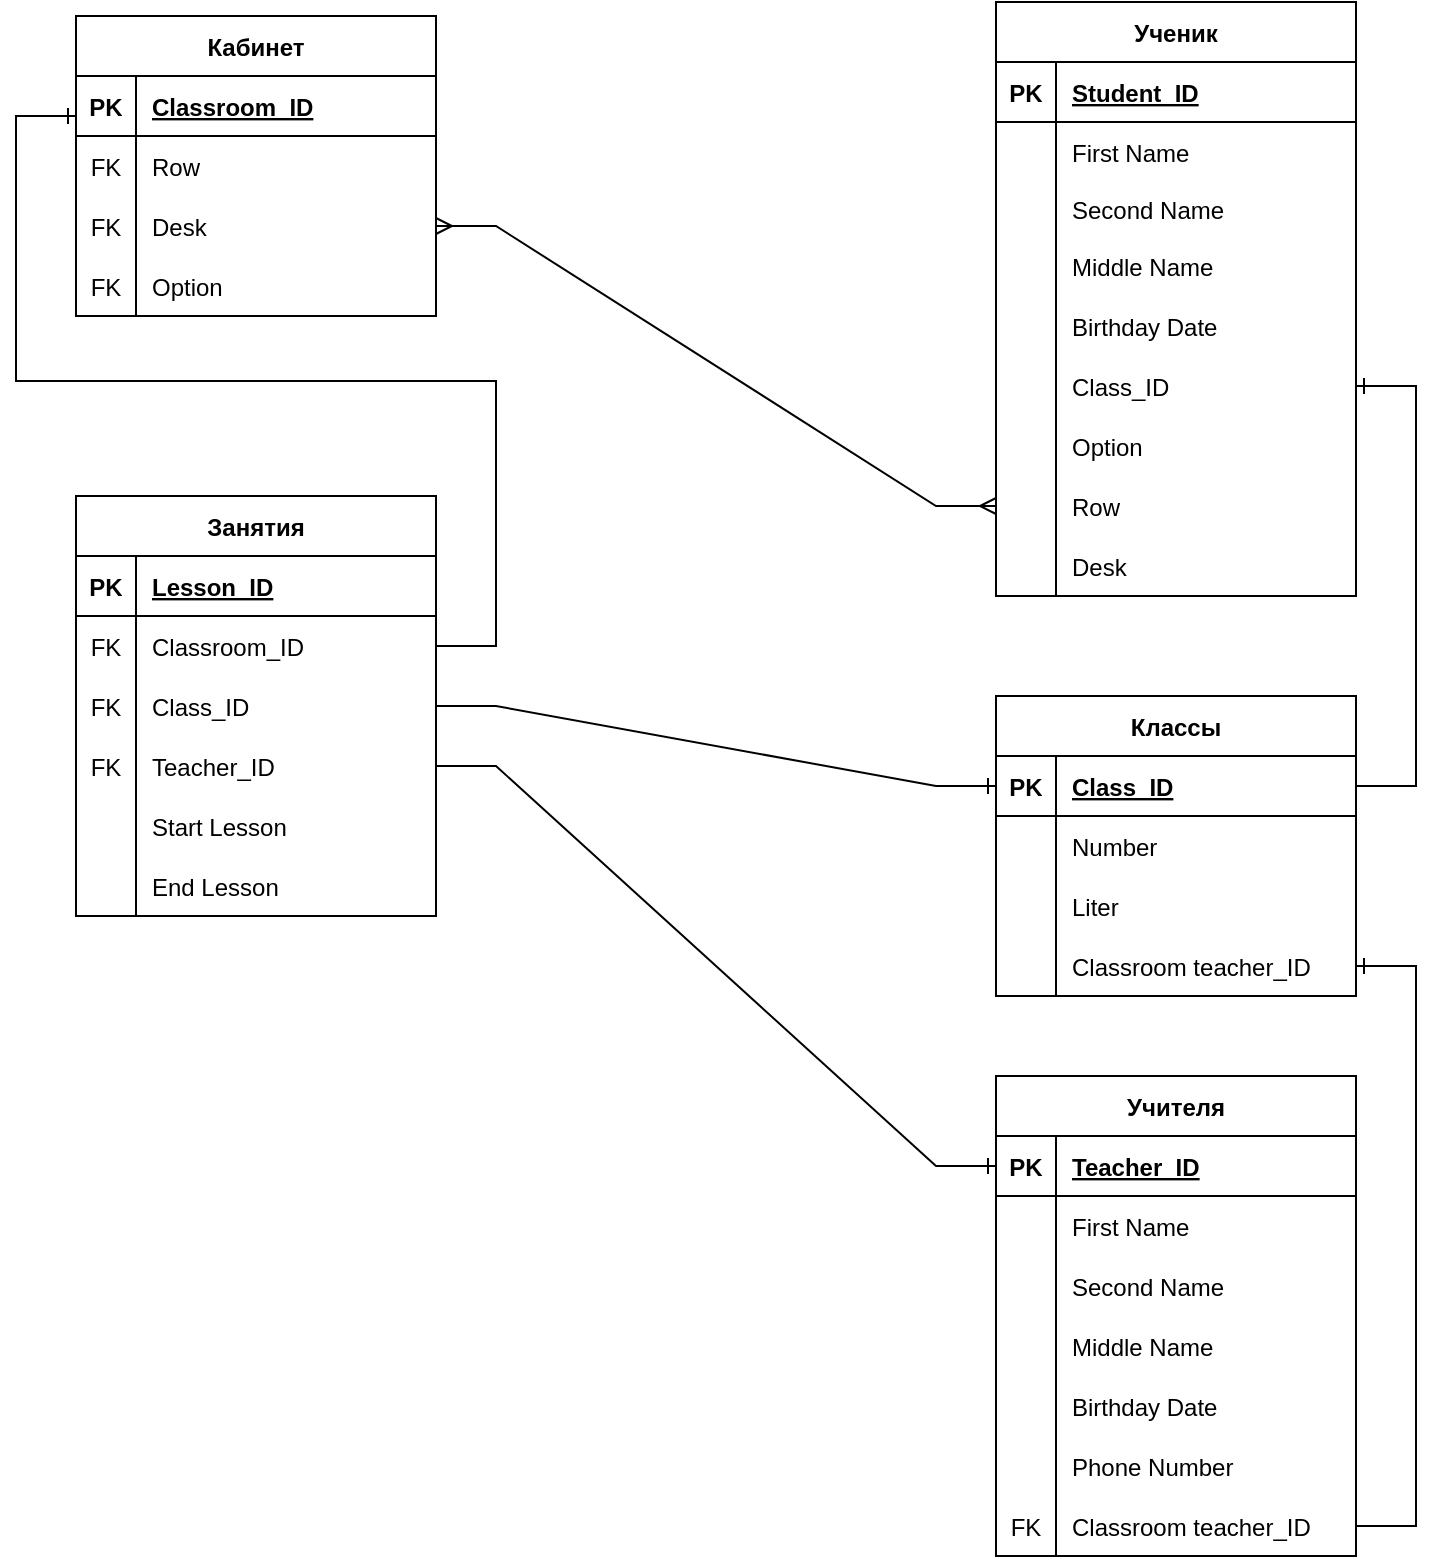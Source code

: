 <mxfile version="20.7.4"><diagram id="KnCdh6KjVCIDn7Ew96Z5" name="Страница 1"><mxGraphModel dx="1306" dy="867" grid="1" gridSize="10" guides="1" tooltips="1" connect="1" arrows="1" fold="1" page="1" pageScale="1" pageWidth="827" pageHeight="1169" math="0" shadow="0"><root><mxCell id="0"/><mxCell id="1" parent="0"/><mxCell id="yVFwMmdH32vLhvixrjIt-1" value="Кабинет" style="shape=table;startSize=30;container=1;collapsible=1;childLayout=tableLayout;fixedRows=1;rowLines=0;fontStyle=1;align=center;resizeLast=1;" vertex="1" parent="1"><mxGeometry x="50" y="40" width="180" height="150" as="geometry"/></mxCell><mxCell id="yVFwMmdH32vLhvixrjIt-2" value="" style="shape=tableRow;horizontal=0;startSize=0;swimlaneHead=0;swimlaneBody=0;fillColor=none;collapsible=0;dropTarget=0;points=[[0,0.5],[1,0.5]];portConstraint=eastwest;top=0;left=0;right=0;bottom=1;" vertex="1" parent="yVFwMmdH32vLhvixrjIt-1"><mxGeometry y="30" width="180" height="30" as="geometry"/></mxCell><mxCell id="yVFwMmdH32vLhvixrjIt-3" value="PK" style="shape=partialRectangle;connectable=0;fillColor=none;top=0;left=0;bottom=0;right=0;fontStyle=1;overflow=hidden;" vertex="1" parent="yVFwMmdH32vLhvixrjIt-2"><mxGeometry width="30" height="30" as="geometry"><mxRectangle width="30" height="30" as="alternateBounds"/></mxGeometry></mxCell><mxCell id="yVFwMmdH32vLhvixrjIt-4" value="Classroom_ID" style="shape=partialRectangle;connectable=0;fillColor=none;top=0;left=0;bottom=0;right=0;align=left;spacingLeft=6;fontStyle=5;overflow=hidden;" vertex="1" parent="yVFwMmdH32vLhvixrjIt-2"><mxGeometry x="30" width="150" height="30" as="geometry"><mxRectangle width="150" height="30" as="alternateBounds"/></mxGeometry></mxCell><mxCell id="yVFwMmdH32vLhvixrjIt-5" value="" style="shape=tableRow;horizontal=0;startSize=0;swimlaneHead=0;swimlaneBody=0;fillColor=none;collapsible=0;dropTarget=0;points=[[0,0.5],[1,0.5]];portConstraint=eastwest;top=0;left=0;right=0;bottom=0;" vertex="1" parent="yVFwMmdH32vLhvixrjIt-1"><mxGeometry y="60" width="180" height="30" as="geometry"/></mxCell><mxCell id="yVFwMmdH32vLhvixrjIt-6" value="FK" style="shape=partialRectangle;connectable=0;fillColor=none;top=0;left=0;bottom=0;right=0;editable=1;overflow=hidden;" vertex="1" parent="yVFwMmdH32vLhvixrjIt-5"><mxGeometry width="30" height="30" as="geometry"><mxRectangle width="30" height="30" as="alternateBounds"/></mxGeometry></mxCell><mxCell id="yVFwMmdH32vLhvixrjIt-7" value="Row" style="shape=partialRectangle;connectable=0;fillColor=none;top=0;left=0;bottom=0;right=0;align=left;spacingLeft=6;overflow=hidden;" vertex="1" parent="yVFwMmdH32vLhvixrjIt-5"><mxGeometry x="30" width="150" height="30" as="geometry"><mxRectangle width="150" height="30" as="alternateBounds"/></mxGeometry></mxCell><mxCell id="yVFwMmdH32vLhvixrjIt-8" value="" style="shape=tableRow;horizontal=0;startSize=0;swimlaneHead=0;swimlaneBody=0;fillColor=none;collapsible=0;dropTarget=0;points=[[0,0.5],[1,0.5]];portConstraint=eastwest;top=0;left=0;right=0;bottom=0;" vertex="1" parent="yVFwMmdH32vLhvixrjIt-1"><mxGeometry y="90" width="180" height="30" as="geometry"/></mxCell><mxCell id="yVFwMmdH32vLhvixrjIt-9" value="FK" style="shape=partialRectangle;connectable=0;fillColor=none;top=0;left=0;bottom=0;right=0;editable=1;overflow=hidden;" vertex="1" parent="yVFwMmdH32vLhvixrjIt-8"><mxGeometry width="30" height="30" as="geometry"><mxRectangle width="30" height="30" as="alternateBounds"/></mxGeometry></mxCell><mxCell id="yVFwMmdH32vLhvixrjIt-10" value="Desk" style="shape=partialRectangle;connectable=0;fillColor=none;top=0;left=0;bottom=0;right=0;align=left;spacingLeft=6;overflow=hidden;" vertex="1" parent="yVFwMmdH32vLhvixrjIt-8"><mxGeometry x="30" width="150" height="30" as="geometry"><mxRectangle width="150" height="30" as="alternateBounds"/></mxGeometry></mxCell><mxCell id="yVFwMmdH32vLhvixrjIt-11" value="" style="shape=tableRow;horizontal=0;startSize=0;swimlaneHead=0;swimlaneBody=0;fillColor=none;collapsible=0;dropTarget=0;points=[[0,0.5],[1,0.5]];portConstraint=eastwest;top=0;left=0;right=0;bottom=0;" vertex="1" parent="yVFwMmdH32vLhvixrjIt-1"><mxGeometry y="120" width="180" height="30" as="geometry"/></mxCell><mxCell id="yVFwMmdH32vLhvixrjIt-12" value="FK" style="shape=partialRectangle;connectable=0;fillColor=none;top=0;left=0;bottom=0;right=0;editable=1;overflow=hidden;" vertex="1" parent="yVFwMmdH32vLhvixrjIt-11"><mxGeometry width="30" height="30" as="geometry"><mxRectangle width="30" height="30" as="alternateBounds"/></mxGeometry></mxCell><mxCell id="yVFwMmdH32vLhvixrjIt-13" value="Option" style="shape=partialRectangle;connectable=0;fillColor=none;top=0;left=0;bottom=0;right=0;align=left;spacingLeft=6;overflow=hidden;" vertex="1" parent="yVFwMmdH32vLhvixrjIt-11"><mxGeometry x="30" width="150" height="30" as="geometry"><mxRectangle width="150" height="30" as="alternateBounds"/></mxGeometry></mxCell><mxCell id="yVFwMmdH32vLhvixrjIt-14" value="Ученик" style="shape=table;startSize=30;container=1;collapsible=1;childLayout=tableLayout;fixedRows=1;rowLines=0;fontStyle=1;align=center;resizeLast=1;" vertex="1" parent="1"><mxGeometry x="510" y="33" width="180" height="297" as="geometry"><mxRectangle x="630" y="40" width="80" height="30" as="alternateBounds"/></mxGeometry></mxCell><mxCell id="yVFwMmdH32vLhvixrjIt-15" value="" style="shape=tableRow;horizontal=0;startSize=0;swimlaneHead=0;swimlaneBody=0;fillColor=none;collapsible=0;dropTarget=0;points=[[0,0.5],[1,0.5]];portConstraint=eastwest;top=0;left=0;right=0;bottom=1;" vertex="1" parent="yVFwMmdH32vLhvixrjIt-14"><mxGeometry y="30" width="180" height="30" as="geometry"/></mxCell><mxCell id="yVFwMmdH32vLhvixrjIt-16" value="PK" style="shape=partialRectangle;connectable=0;fillColor=none;top=0;left=0;bottom=0;right=0;fontStyle=1;overflow=hidden;" vertex="1" parent="yVFwMmdH32vLhvixrjIt-15"><mxGeometry width="30" height="30" as="geometry"><mxRectangle width="30" height="30" as="alternateBounds"/></mxGeometry></mxCell><mxCell id="yVFwMmdH32vLhvixrjIt-17" value="Student_ID" style="shape=partialRectangle;connectable=0;fillColor=none;top=0;left=0;bottom=0;right=0;align=left;spacingLeft=6;fontStyle=5;overflow=hidden;" vertex="1" parent="yVFwMmdH32vLhvixrjIt-15"><mxGeometry x="30" width="150" height="30" as="geometry"><mxRectangle width="150" height="30" as="alternateBounds"/></mxGeometry></mxCell><mxCell id="yVFwMmdH32vLhvixrjIt-18" value="" style="shape=tableRow;horizontal=0;startSize=0;swimlaneHead=0;swimlaneBody=0;fillColor=none;collapsible=0;dropTarget=0;points=[[0,0.5],[1,0.5]];portConstraint=eastwest;top=0;left=0;right=0;bottom=0;" vertex="1" parent="yVFwMmdH32vLhvixrjIt-14"><mxGeometry y="60" width="180" height="30" as="geometry"/></mxCell><mxCell id="yVFwMmdH32vLhvixrjIt-19" value="" style="shape=partialRectangle;connectable=0;fillColor=none;top=0;left=0;bottom=0;right=0;editable=1;overflow=hidden;" vertex="1" parent="yVFwMmdH32vLhvixrjIt-18"><mxGeometry width="30" height="30" as="geometry"><mxRectangle width="30" height="30" as="alternateBounds"/></mxGeometry></mxCell><mxCell id="yVFwMmdH32vLhvixrjIt-20" value="First Name" style="shape=partialRectangle;connectable=0;fillColor=none;top=0;left=0;bottom=0;right=0;align=left;spacingLeft=6;overflow=hidden;" vertex="1" parent="yVFwMmdH32vLhvixrjIt-18"><mxGeometry x="30" width="150" height="30" as="geometry"><mxRectangle width="150" height="30" as="alternateBounds"/></mxGeometry></mxCell><mxCell id="yVFwMmdH32vLhvixrjIt-21" value="" style="shape=tableRow;horizontal=0;startSize=0;swimlaneHead=0;swimlaneBody=0;fillColor=none;collapsible=0;dropTarget=0;points=[[0,0.5],[1,0.5]];portConstraint=eastwest;top=0;left=0;right=0;bottom=0;" vertex="1" parent="yVFwMmdH32vLhvixrjIt-14"><mxGeometry y="90" width="180" height="27" as="geometry"/></mxCell><mxCell id="yVFwMmdH32vLhvixrjIt-22" value="" style="shape=partialRectangle;connectable=0;fillColor=none;top=0;left=0;bottom=0;right=0;editable=1;overflow=hidden;" vertex="1" parent="yVFwMmdH32vLhvixrjIt-21"><mxGeometry width="30" height="27" as="geometry"><mxRectangle width="30" height="27" as="alternateBounds"/></mxGeometry></mxCell><mxCell id="yVFwMmdH32vLhvixrjIt-23" value="Second Name" style="shape=partialRectangle;connectable=0;fillColor=none;top=0;left=0;bottom=0;right=0;align=left;spacingLeft=6;overflow=hidden;" vertex="1" parent="yVFwMmdH32vLhvixrjIt-21"><mxGeometry x="30" width="150" height="27" as="geometry"><mxRectangle width="150" height="27" as="alternateBounds"/></mxGeometry></mxCell><mxCell id="yVFwMmdH32vLhvixrjIt-24" value="" style="shape=tableRow;horizontal=0;startSize=0;swimlaneHead=0;swimlaneBody=0;fillColor=none;collapsible=0;dropTarget=0;points=[[0,0.5],[1,0.5]];portConstraint=eastwest;top=0;left=0;right=0;bottom=0;" vertex="1" parent="yVFwMmdH32vLhvixrjIt-14"><mxGeometry y="117" width="180" height="30" as="geometry"/></mxCell><mxCell id="yVFwMmdH32vLhvixrjIt-25" value="" style="shape=partialRectangle;connectable=0;fillColor=none;top=0;left=0;bottom=0;right=0;editable=1;overflow=hidden;" vertex="1" parent="yVFwMmdH32vLhvixrjIt-24"><mxGeometry width="30" height="30" as="geometry"><mxRectangle width="30" height="30" as="alternateBounds"/></mxGeometry></mxCell><mxCell id="yVFwMmdH32vLhvixrjIt-26" value="Middle Name" style="shape=partialRectangle;connectable=0;fillColor=none;top=0;left=0;bottom=0;right=0;align=left;spacingLeft=6;overflow=hidden;" vertex="1" parent="yVFwMmdH32vLhvixrjIt-24"><mxGeometry x="30" width="150" height="30" as="geometry"><mxRectangle width="150" height="30" as="alternateBounds"/></mxGeometry></mxCell><mxCell id="yVFwMmdH32vLhvixrjIt-60" value="" style="shape=tableRow;horizontal=0;startSize=0;swimlaneHead=0;swimlaneBody=0;fillColor=none;collapsible=0;dropTarget=0;points=[[0,0.5],[1,0.5]];portConstraint=eastwest;top=0;left=0;right=0;bottom=0;" vertex="1" parent="yVFwMmdH32vLhvixrjIt-14"><mxGeometry y="147" width="180" height="30" as="geometry"/></mxCell><mxCell id="yVFwMmdH32vLhvixrjIt-61" value="" style="shape=partialRectangle;connectable=0;fillColor=none;top=0;left=0;bottom=0;right=0;editable=1;overflow=hidden;" vertex="1" parent="yVFwMmdH32vLhvixrjIt-60"><mxGeometry width="30" height="30" as="geometry"><mxRectangle width="30" height="30" as="alternateBounds"/></mxGeometry></mxCell><mxCell id="yVFwMmdH32vLhvixrjIt-62" value="Birthday Date" style="shape=partialRectangle;connectable=0;fillColor=none;top=0;left=0;bottom=0;right=0;align=left;spacingLeft=6;overflow=hidden;" vertex="1" parent="yVFwMmdH32vLhvixrjIt-60"><mxGeometry x="30" width="150" height="30" as="geometry"><mxRectangle width="150" height="30" as="alternateBounds"/></mxGeometry></mxCell><mxCell id="yVFwMmdH32vLhvixrjIt-63" value="" style="shape=tableRow;horizontal=0;startSize=0;swimlaneHead=0;swimlaneBody=0;fillColor=none;collapsible=0;dropTarget=0;points=[[0,0.5],[1,0.5]];portConstraint=eastwest;top=0;left=0;right=0;bottom=0;" vertex="1" parent="yVFwMmdH32vLhvixrjIt-14"><mxGeometry y="177" width="180" height="30" as="geometry"/></mxCell><mxCell id="yVFwMmdH32vLhvixrjIt-64" value="" style="shape=partialRectangle;connectable=0;fillColor=none;top=0;left=0;bottom=0;right=0;editable=1;overflow=hidden;" vertex="1" parent="yVFwMmdH32vLhvixrjIt-63"><mxGeometry width="30" height="30" as="geometry"><mxRectangle width="30" height="30" as="alternateBounds"/></mxGeometry></mxCell><mxCell id="yVFwMmdH32vLhvixrjIt-65" value="Class_ID" style="shape=partialRectangle;connectable=0;fillColor=none;top=0;left=0;bottom=0;right=0;align=left;spacingLeft=6;overflow=hidden;" vertex="1" parent="yVFwMmdH32vLhvixrjIt-63"><mxGeometry x="30" width="150" height="30" as="geometry"><mxRectangle width="150" height="30" as="alternateBounds"/></mxGeometry></mxCell><mxCell id="yVFwMmdH32vLhvixrjIt-110" value="" style="shape=tableRow;horizontal=0;startSize=0;swimlaneHead=0;swimlaneBody=0;fillColor=none;collapsible=0;dropTarget=0;points=[[0,0.5],[1,0.5]];portConstraint=eastwest;top=0;left=0;right=0;bottom=0;" vertex="1" parent="yVFwMmdH32vLhvixrjIt-14"><mxGeometry y="207" width="180" height="30" as="geometry"/></mxCell><mxCell id="yVFwMmdH32vLhvixrjIt-111" value="" style="shape=partialRectangle;connectable=0;fillColor=none;top=0;left=0;bottom=0;right=0;editable=1;overflow=hidden;" vertex="1" parent="yVFwMmdH32vLhvixrjIt-110"><mxGeometry width="30" height="30" as="geometry"><mxRectangle width="30" height="30" as="alternateBounds"/></mxGeometry></mxCell><mxCell id="yVFwMmdH32vLhvixrjIt-112" value="Option" style="shape=partialRectangle;connectable=0;fillColor=none;top=0;left=0;bottom=0;right=0;align=left;spacingLeft=6;overflow=hidden;" vertex="1" parent="yVFwMmdH32vLhvixrjIt-110"><mxGeometry x="30" width="150" height="30" as="geometry"><mxRectangle width="150" height="30" as="alternateBounds"/></mxGeometry></mxCell><mxCell id="yVFwMmdH32vLhvixrjIt-113" value="" style="shape=tableRow;horizontal=0;startSize=0;swimlaneHead=0;swimlaneBody=0;fillColor=none;collapsible=0;dropTarget=0;points=[[0,0.5],[1,0.5]];portConstraint=eastwest;top=0;left=0;right=0;bottom=0;" vertex="1" parent="yVFwMmdH32vLhvixrjIt-14"><mxGeometry y="237" width="180" height="30" as="geometry"/></mxCell><mxCell id="yVFwMmdH32vLhvixrjIt-114" value="" style="shape=partialRectangle;connectable=0;fillColor=none;top=0;left=0;bottom=0;right=0;editable=1;overflow=hidden;" vertex="1" parent="yVFwMmdH32vLhvixrjIt-113"><mxGeometry width="30" height="30" as="geometry"><mxRectangle width="30" height="30" as="alternateBounds"/></mxGeometry></mxCell><mxCell id="yVFwMmdH32vLhvixrjIt-115" value="Row" style="shape=partialRectangle;connectable=0;fillColor=none;top=0;left=0;bottom=0;right=0;align=left;spacingLeft=6;overflow=hidden;" vertex="1" parent="yVFwMmdH32vLhvixrjIt-113"><mxGeometry x="30" width="150" height="30" as="geometry"><mxRectangle width="150" height="30" as="alternateBounds"/></mxGeometry></mxCell><mxCell id="yVFwMmdH32vLhvixrjIt-116" value="" style="shape=tableRow;horizontal=0;startSize=0;swimlaneHead=0;swimlaneBody=0;fillColor=none;collapsible=0;dropTarget=0;points=[[0,0.5],[1,0.5]];portConstraint=eastwest;top=0;left=0;right=0;bottom=0;" vertex="1" parent="yVFwMmdH32vLhvixrjIt-14"><mxGeometry y="267" width="180" height="30" as="geometry"/></mxCell><mxCell id="yVFwMmdH32vLhvixrjIt-117" value="" style="shape=partialRectangle;connectable=0;fillColor=none;top=0;left=0;bottom=0;right=0;editable=1;overflow=hidden;" vertex="1" parent="yVFwMmdH32vLhvixrjIt-116"><mxGeometry width="30" height="30" as="geometry"><mxRectangle width="30" height="30" as="alternateBounds"/></mxGeometry></mxCell><mxCell id="yVFwMmdH32vLhvixrjIt-118" value="Desk" style="shape=partialRectangle;connectable=0;fillColor=none;top=0;left=0;bottom=0;right=0;align=left;spacingLeft=6;overflow=hidden;" vertex="1" parent="yVFwMmdH32vLhvixrjIt-116"><mxGeometry x="30" width="150" height="30" as="geometry"><mxRectangle width="150" height="30" as="alternateBounds"/></mxGeometry></mxCell><mxCell id="yVFwMmdH32vLhvixrjIt-27" value="Занятия" style="shape=table;startSize=30;container=1;collapsible=1;childLayout=tableLayout;fixedRows=1;rowLines=0;fontStyle=1;align=center;resizeLast=1;" vertex="1" parent="1"><mxGeometry x="50" y="280" width="180" height="210" as="geometry"/></mxCell><mxCell id="yVFwMmdH32vLhvixrjIt-28" value="" style="shape=tableRow;horizontal=0;startSize=0;swimlaneHead=0;swimlaneBody=0;fillColor=none;collapsible=0;dropTarget=0;points=[[0,0.5],[1,0.5]];portConstraint=eastwest;top=0;left=0;right=0;bottom=1;" vertex="1" parent="yVFwMmdH32vLhvixrjIt-27"><mxGeometry y="30" width="180" height="30" as="geometry"/></mxCell><mxCell id="yVFwMmdH32vLhvixrjIt-29" value="PK" style="shape=partialRectangle;connectable=0;fillColor=none;top=0;left=0;bottom=0;right=0;fontStyle=1;overflow=hidden;" vertex="1" parent="yVFwMmdH32vLhvixrjIt-28"><mxGeometry width="30" height="30" as="geometry"><mxRectangle width="30" height="30" as="alternateBounds"/></mxGeometry></mxCell><mxCell id="yVFwMmdH32vLhvixrjIt-30" value="Lesson_ID" style="shape=partialRectangle;connectable=0;fillColor=none;top=0;left=0;bottom=0;right=0;align=left;spacingLeft=6;fontStyle=5;overflow=hidden;" vertex="1" parent="yVFwMmdH32vLhvixrjIt-28"><mxGeometry x="30" width="150" height="30" as="geometry"><mxRectangle width="150" height="30" as="alternateBounds"/></mxGeometry></mxCell><mxCell id="yVFwMmdH32vLhvixrjIt-31" value="" style="shape=tableRow;horizontal=0;startSize=0;swimlaneHead=0;swimlaneBody=0;fillColor=none;collapsible=0;dropTarget=0;points=[[0,0.5],[1,0.5]];portConstraint=eastwest;top=0;left=0;right=0;bottom=0;" vertex="1" parent="yVFwMmdH32vLhvixrjIt-27"><mxGeometry y="60" width="180" height="30" as="geometry"/></mxCell><mxCell id="yVFwMmdH32vLhvixrjIt-32" value="FK" style="shape=partialRectangle;connectable=0;fillColor=none;top=0;left=0;bottom=0;right=0;editable=1;overflow=hidden;" vertex="1" parent="yVFwMmdH32vLhvixrjIt-31"><mxGeometry width="30" height="30" as="geometry"><mxRectangle width="30" height="30" as="alternateBounds"/></mxGeometry></mxCell><mxCell id="yVFwMmdH32vLhvixrjIt-33" value="Classroom_ID" style="shape=partialRectangle;connectable=0;fillColor=none;top=0;left=0;bottom=0;right=0;align=left;spacingLeft=6;overflow=hidden;" vertex="1" parent="yVFwMmdH32vLhvixrjIt-31"><mxGeometry x="30" width="150" height="30" as="geometry"><mxRectangle width="150" height="30" as="alternateBounds"/></mxGeometry></mxCell><mxCell id="yVFwMmdH32vLhvixrjIt-34" value="" style="shape=tableRow;horizontal=0;startSize=0;swimlaneHead=0;swimlaneBody=0;fillColor=none;collapsible=0;dropTarget=0;points=[[0,0.5],[1,0.5]];portConstraint=eastwest;top=0;left=0;right=0;bottom=0;" vertex="1" parent="yVFwMmdH32vLhvixrjIt-27"><mxGeometry y="90" width="180" height="30" as="geometry"/></mxCell><mxCell id="yVFwMmdH32vLhvixrjIt-35" value="FK" style="shape=partialRectangle;connectable=0;fillColor=none;top=0;left=0;bottom=0;right=0;editable=1;overflow=hidden;" vertex="1" parent="yVFwMmdH32vLhvixrjIt-34"><mxGeometry width="30" height="30" as="geometry"><mxRectangle width="30" height="30" as="alternateBounds"/></mxGeometry></mxCell><mxCell id="yVFwMmdH32vLhvixrjIt-36" value="Class_ID" style="shape=partialRectangle;connectable=0;fillColor=none;top=0;left=0;bottom=0;right=0;align=left;spacingLeft=6;overflow=hidden;" vertex="1" parent="yVFwMmdH32vLhvixrjIt-34"><mxGeometry x="30" width="150" height="30" as="geometry"><mxRectangle width="150" height="30" as="alternateBounds"/></mxGeometry></mxCell><mxCell id="yVFwMmdH32vLhvixrjIt-37" value="" style="shape=tableRow;horizontal=0;startSize=0;swimlaneHead=0;swimlaneBody=0;fillColor=none;collapsible=0;dropTarget=0;points=[[0,0.5],[1,0.5]];portConstraint=eastwest;top=0;left=0;right=0;bottom=0;" vertex="1" parent="yVFwMmdH32vLhvixrjIt-27"><mxGeometry y="120" width="180" height="30" as="geometry"/></mxCell><mxCell id="yVFwMmdH32vLhvixrjIt-38" value="FK" style="shape=partialRectangle;connectable=0;fillColor=none;top=0;left=0;bottom=0;right=0;editable=1;overflow=hidden;" vertex="1" parent="yVFwMmdH32vLhvixrjIt-37"><mxGeometry width="30" height="30" as="geometry"><mxRectangle width="30" height="30" as="alternateBounds"/></mxGeometry></mxCell><mxCell id="yVFwMmdH32vLhvixrjIt-39" value="Teacher_ID" style="shape=partialRectangle;connectable=0;fillColor=none;top=0;left=0;bottom=0;right=0;align=left;spacingLeft=6;overflow=hidden;" vertex="1" parent="yVFwMmdH32vLhvixrjIt-37"><mxGeometry x="30" width="150" height="30" as="geometry"><mxRectangle width="150" height="30" as="alternateBounds"/></mxGeometry></mxCell><mxCell id="yVFwMmdH32vLhvixrjIt-66" value="" style="shape=tableRow;horizontal=0;startSize=0;swimlaneHead=0;swimlaneBody=0;fillColor=none;collapsible=0;dropTarget=0;points=[[0,0.5],[1,0.5]];portConstraint=eastwest;top=0;left=0;right=0;bottom=0;" vertex="1" parent="yVFwMmdH32vLhvixrjIt-27"><mxGeometry y="150" width="180" height="30" as="geometry"/></mxCell><mxCell id="yVFwMmdH32vLhvixrjIt-67" value="" style="shape=partialRectangle;connectable=0;fillColor=none;top=0;left=0;bottom=0;right=0;editable=1;overflow=hidden;" vertex="1" parent="yVFwMmdH32vLhvixrjIt-66"><mxGeometry width="30" height="30" as="geometry"><mxRectangle width="30" height="30" as="alternateBounds"/></mxGeometry></mxCell><mxCell id="yVFwMmdH32vLhvixrjIt-68" value="Start Lesson" style="shape=partialRectangle;connectable=0;fillColor=none;top=0;left=0;bottom=0;right=0;align=left;spacingLeft=6;overflow=hidden;" vertex="1" parent="yVFwMmdH32vLhvixrjIt-66"><mxGeometry x="30" width="150" height="30" as="geometry"><mxRectangle width="150" height="30" as="alternateBounds"/></mxGeometry></mxCell><mxCell id="yVFwMmdH32vLhvixrjIt-69" value="" style="shape=tableRow;horizontal=0;startSize=0;swimlaneHead=0;swimlaneBody=0;fillColor=none;collapsible=0;dropTarget=0;points=[[0,0.5],[1,0.5]];portConstraint=eastwest;top=0;left=0;right=0;bottom=0;" vertex="1" parent="yVFwMmdH32vLhvixrjIt-27"><mxGeometry y="180" width="180" height="30" as="geometry"/></mxCell><mxCell id="yVFwMmdH32vLhvixrjIt-70" value="" style="shape=partialRectangle;connectable=0;fillColor=none;top=0;left=0;bottom=0;right=0;editable=1;overflow=hidden;" vertex="1" parent="yVFwMmdH32vLhvixrjIt-69"><mxGeometry width="30" height="30" as="geometry"><mxRectangle width="30" height="30" as="alternateBounds"/></mxGeometry></mxCell><mxCell id="yVFwMmdH32vLhvixrjIt-71" value="End Lesson" style="shape=partialRectangle;connectable=0;fillColor=none;top=0;left=0;bottom=0;right=0;align=left;spacingLeft=6;overflow=hidden;" vertex="1" parent="yVFwMmdH32vLhvixrjIt-69"><mxGeometry x="30" width="150" height="30" as="geometry"><mxRectangle width="150" height="30" as="alternateBounds"/></mxGeometry></mxCell><mxCell id="yVFwMmdH32vLhvixrjIt-54" value="" style="shape=partialRectangle;connectable=0;fillColor=none;top=0;left=0;bottom=0;right=0;editable=1;overflow=hidden;strokeColor=#000000;" vertex="1" parent="1"><mxGeometry x="510" y="177" width="30" height="30" as="geometry"><mxRectangle width="30" height="30" as="alternateBounds"/></mxGeometry></mxCell><mxCell id="yVFwMmdH32vLhvixrjIt-72" value="Классы" style="shape=table;startSize=30;container=1;collapsible=1;childLayout=tableLayout;fixedRows=1;rowLines=0;fontStyle=1;align=center;resizeLast=1;strokeColor=#000000;" vertex="1" parent="1"><mxGeometry x="510" y="380" width="180" height="150" as="geometry"/></mxCell><mxCell id="yVFwMmdH32vLhvixrjIt-73" value="" style="shape=tableRow;horizontal=0;startSize=0;swimlaneHead=0;swimlaneBody=0;fillColor=none;collapsible=0;dropTarget=0;points=[[0,0.5],[1,0.5]];portConstraint=eastwest;top=0;left=0;right=0;bottom=1;strokeColor=#000000;" vertex="1" parent="yVFwMmdH32vLhvixrjIt-72"><mxGeometry y="30" width="180" height="30" as="geometry"/></mxCell><mxCell id="yVFwMmdH32vLhvixrjIt-74" value="PK" style="shape=partialRectangle;connectable=0;fillColor=none;top=0;left=0;bottom=0;right=0;fontStyle=1;overflow=hidden;strokeColor=#000000;" vertex="1" parent="yVFwMmdH32vLhvixrjIt-73"><mxGeometry width="30" height="30" as="geometry"><mxRectangle width="30" height="30" as="alternateBounds"/></mxGeometry></mxCell><mxCell id="yVFwMmdH32vLhvixrjIt-75" value="Class_ID" style="shape=partialRectangle;connectable=0;fillColor=none;top=0;left=0;bottom=0;right=0;align=left;spacingLeft=6;fontStyle=5;overflow=hidden;strokeColor=#000000;" vertex="1" parent="yVFwMmdH32vLhvixrjIt-73"><mxGeometry x="30" width="150" height="30" as="geometry"><mxRectangle width="150" height="30" as="alternateBounds"/></mxGeometry></mxCell><mxCell id="yVFwMmdH32vLhvixrjIt-76" value="" style="shape=tableRow;horizontal=0;startSize=0;swimlaneHead=0;swimlaneBody=0;fillColor=none;collapsible=0;dropTarget=0;points=[[0,0.5],[1,0.5]];portConstraint=eastwest;top=0;left=0;right=0;bottom=0;strokeColor=#000000;" vertex="1" parent="yVFwMmdH32vLhvixrjIt-72"><mxGeometry y="60" width="180" height="30" as="geometry"/></mxCell><mxCell id="yVFwMmdH32vLhvixrjIt-77" value="" style="shape=partialRectangle;connectable=0;fillColor=none;top=0;left=0;bottom=0;right=0;editable=1;overflow=hidden;strokeColor=#000000;" vertex="1" parent="yVFwMmdH32vLhvixrjIt-76"><mxGeometry width="30" height="30" as="geometry"><mxRectangle width="30" height="30" as="alternateBounds"/></mxGeometry></mxCell><mxCell id="yVFwMmdH32vLhvixrjIt-78" value="Number" style="shape=partialRectangle;connectable=0;fillColor=none;top=0;left=0;bottom=0;right=0;align=left;spacingLeft=6;overflow=hidden;strokeColor=#000000;" vertex="1" parent="yVFwMmdH32vLhvixrjIt-76"><mxGeometry x="30" width="150" height="30" as="geometry"><mxRectangle width="150" height="30" as="alternateBounds"/></mxGeometry></mxCell><mxCell id="yVFwMmdH32vLhvixrjIt-79" value="" style="shape=tableRow;horizontal=0;startSize=0;swimlaneHead=0;swimlaneBody=0;fillColor=none;collapsible=0;dropTarget=0;points=[[0,0.5],[1,0.5]];portConstraint=eastwest;top=0;left=0;right=0;bottom=0;strokeColor=#000000;" vertex="1" parent="yVFwMmdH32vLhvixrjIt-72"><mxGeometry y="90" width="180" height="30" as="geometry"/></mxCell><mxCell id="yVFwMmdH32vLhvixrjIt-80" value="" style="shape=partialRectangle;connectable=0;fillColor=none;top=0;left=0;bottom=0;right=0;editable=1;overflow=hidden;strokeColor=#000000;" vertex="1" parent="yVFwMmdH32vLhvixrjIt-79"><mxGeometry width="30" height="30" as="geometry"><mxRectangle width="30" height="30" as="alternateBounds"/></mxGeometry></mxCell><mxCell id="yVFwMmdH32vLhvixrjIt-81" value="Liter" style="shape=partialRectangle;connectable=0;fillColor=none;top=0;left=0;bottom=0;right=0;align=left;spacingLeft=6;overflow=hidden;strokeColor=#000000;" vertex="1" parent="yVFwMmdH32vLhvixrjIt-79"><mxGeometry x="30" width="150" height="30" as="geometry"><mxRectangle width="150" height="30" as="alternateBounds"/></mxGeometry></mxCell><mxCell id="yVFwMmdH32vLhvixrjIt-82" value="" style="shape=tableRow;horizontal=0;startSize=0;swimlaneHead=0;swimlaneBody=0;fillColor=none;collapsible=0;dropTarget=0;points=[[0,0.5],[1,0.5]];portConstraint=eastwest;top=0;left=0;right=0;bottom=0;strokeColor=#000000;" vertex="1" parent="yVFwMmdH32vLhvixrjIt-72"><mxGeometry y="120" width="180" height="30" as="geometry"/></mxCell><mxCell id="yVFwMmdH32vLhvixrjIt-83" value="" style="shape=partialRectangle;connectable=0;fillColor=none;top=0;left=0;bottom=0;right=0;editable=1;overflow=hidden;strokeColor=#000000;" vertex="1" parent="yVFwMmdH32vLhvixrjIt-82"><mxGeometry width="30" height="30" as="geometry"><mxRectangle width="30" height="30" as="alternateBounds"/></mxGeometry></mxCell><mxCell id="yVFwMmdH32vLhvixrjIt-84" value="Classroom teacher_ID" style="shape=partialRectangle;connectable=0;fillColor=none;top=0;left=0;bottom=0;right=0;align=left;spacingLeft=6;overflow=hidden;strokeColor=#000000;" vertex="1" parent="yVFwMmdH32vLhvixrjIt-82"><mxGeometry x="30" width="150" height="30" as="geometry"><mxRectangle width="150" height="30" as="alternateBounds"/></mxGeometry></mxCell><mxCell id="yVFwMmdH32vLhvixrjIt-88" value="Учителя" style="shape=table;startSize=30;container=1;collapsible=1;childLayout=tableLayout;fixedRows=1;rowLines=0;fontStyle=1;align=center;resizeLast=1;strokeColor=#000000;" vertex="1" parent="1"><mxGeometry x="510" y="570" width="180" height="240" as="geometry"/></mxCell><mxCell id="yVFwMmdH32vLhvixrjIt-89" value="" style="shape=tableRow;horizontal=0;startSize=0;swimlaneHead=0;swimlaneBody=0;fillColor=none;collapsible=0;dropTarget=0;points=[[0,0.5],[1,0.5]];portConstraint=eastwest;top=0;left=0;right=0;bottom=1;strokeColor=#000000;" vertex="1" parent="yVFwMmdH32vLhvixrjIt-88"><mxGeometry y="30" width="180" height="30" as="geometry"/></mxCell><mxCell id="yVFwMmdH32vLhvixrjIt-90" value="PK" style="shape=partialRectangle;connectable=0;fillColor=none;top=0;left=0;bottom=0;right=0;fontStyle=1;overflow=hidden;strokeColor=#000000;" vertex="1" parent="yVFwMmdH32vLhvixrjIt-89"><mxGeometry width="30" height="30" as="geometry"><mxRectangle width="30" height="30" as="alternateBounds"/></mxGeometry></mxCell><mxCell id="yVFwMmdH32vLhvixrjIt-91" value="Teacher_ID" style="shape=partialRectangle;connectable=0;fillColor=none;top=0;left=0;bottom=0;right=0;align=left;spacingLeft=6;fontStyle=5;overflow=hidden;strokeColor=#000000;" vertex="1" parent="yVFwMmdH32vLhvixrjIt-89"><mxGeometry x="30" width="150" height="30" as="geometry"><mxRectangle width="150" height="30" as="alternateBounds"/></mxGeometry></mxCell><mxCell id="yVFwMmdH32vLhvixrjIt-92" value="" style="shape=tableRow;horizontal=0;startSize=0;swimlaneHead=0;swimlaneBody=0;fillColor=none;collapsible=0;dropTarget=0;points=[[0,0.5],[1,0.5]];portConstraint=eastwest;top=0;left=0;right=0;bottom=0;strokeColor=#000000;" vertex="1" parent="yVFwMmdH32vLhvixrjIt-88"><mxGeometry y="60" width="180" height="30" as="geometry"/></mxCell><mxCell id="yVFwMmdH32vLhvixrjIt-93" value="" style="shape=partialRectangle;connectable=0;fillColor=none;top=0;left=0;bottom=0;right=0;editable=1;overflow=hidden;strokeColor=#000000;" vertex="1" parent="yVFwMmdH32vLhvixrjIt-92"><mxGeometry width="30" height="30" as="geometry"><mxRectangle width="30" height="30" as="alternateBounds"/></mxGeometry></mxCell><mxCell id="yVFwMmdH32vLhvixrjIt-94" value="First Name" style="shape=partialRectangle;connectable=0;fillColor=none;top=0;left=0;bottom=0;right=0;align=left;spacingLeft=6;overflow=hidden;strokeColor=#000000;" vertex="1" parent="yVFwMmdH32vLhvixrjIt-92"><mxGeometry x="30" width="150" height="30" as="geometry"><mxRectangle width="150" height="30" as="alternateBounds"/></mxGeometry></mxCell><mxCell id="yVFwMmdH32vLhvixrjIt-95" value="" style="shape=tableRow;horizontal=0;startSize=0;swimlaneHead=0;swimlaneBody=0;fillColor=none;collapsible=0;dropTarget=0;points=[[0,0.5],[1,0.5]];portConstraint=eastwest;top=0;left=0;right=0;bottom=0;strokeColor=#000000;" vertex="1" parent="yVFwMmdH32vLhvixrjIt-88"><mxGeometry y="90" width="180" height="30" as="geometry"/></mxCell><mxCell id="yVFwMmdH32vLhvixrjIt-96" value="" style="shape=partialRectangle;connectable=0;fillColor=none;top=0;left=0;bottom=0;right=0;editable=1;overflow=hidden;strokeColor=#000000;" vertex="1" parent="yVFwMmdH32vLhvixrjIt-95"><mxGeometry width="30" height="30" as="geometry"><mxRectangle width="30" height="30" as="alternateBounds"/></mxGeometry></mxCell><mxCell id="yVFwMmdH32vLhvixrjIt-97" value="Second Name" style="shape=partialRectangle;connectable=0;fillColor=none;top=0;left=0;bottom=0;right=0;align=left;spacingLeft=6;overflow=hidden;strokeColor=#000000;" vertex="1" parent="yVFwMmdH32vLhvixrjIt-95"><mxGeometry x="30" width="150" height="30" as="geometry"><mxRectangle width="150" height="30" as="alternateBounds"/></mxGeometry></mxCell><mxCell id="yVFwMmdH32vLhvixrjIt-98" value="" style="shape=tableRow;horizontal=0;startSize=0;swimlaneHead=0;swimlaneBody=0;fillColor=none;collapsible=0;dropTarget=0;points=[[0,0.5],[1,0.5]];portConstraint=eastwest;top=0;left=0;right=0;bottom=0;strokeColor=#000000;" vertex="1" parent="yVFwMmdH32vLhvixrjIt-88"><mxGeometry y="120" width="180" height="30" as="geometry"/></mxCell><mxCell id="yVFwMmdH32vLhvixrjIt-99" value="" style="shape=partialRectangle;connectable=0;fillColor=none;top=0;left=0;bottom=0;right=0;editable=1;overflow=hidden;strokeColor=#000000;" vertex="1" parent="yVFwMmdH32vLhvixrjIt-98"><mxGeometry width="30" height="30" as="geometry"><mxRectangle width="30" height="30" as="alternateBounds"/></mxGeometry></mxCell><mxCell id="yVFwMmdH32vLhvixrjIt-100" value="Middle Name" style="shape=partialRectangle;connectable=0;fillColor=none;top=0;left=0;bottom=0;right=0;align=left;spacingLeft=6;overflow=hidden;strokeColor=#000000;" vertex="1" parent="yVFwMmdH32vLhvixrjIt-98"><mxGeometry x="30" width="150" height="30" as="geometry"><mxRectangle width="150" height="30" as="alternateBounds"/></mxGeometry></mxCell><mxCell id="yVFwMmdH32vLhvixrjIt-101" value="" style="shape=tableRow;horizontal=0;startSize=0;swimlaneHead=0;swimlaneBody=0;fillColor=none;collapsible=0;dropTarget=0;points=[[0,0.5],[1,0.5]];portConstraint=eastwest;top=0;left=0;right=0;bottom=0;strokeColor=#000000;" vertex="1" parent="yVFwMmdH32vLhvixrjIt-88"><mxGeometry y="150" width="180" height="30" as="geometry"/></mxCell><mxCell id="yVFwMmdH32vLhvixrjIt-102" value="" style="shape=partialRectangle;connectable=0;fillColor=none;top=0;left=0;bottom=0;right=0;editable=1;overflow=hidden;strokeColor=#000000;" vertex="1" parent="yVFwMmdH32vLhvixrjIt-101"><mxGeometry width="30" height="30" as="geometry"><mxRectangle width="30" height="30" as="alternateBounds"/></mxGeometry></mxCell><mxCell id="yVFwMmdH32vLhvixrjIt-103" value="Birthday Date" style="shape=partialRectangle;connectable=0;fillColor=none;top=0;left=0;bottom=0;right=0;align=left;spacingLeft=6;overflow=hidden;strokeColor=#000000;" vertex="1" parent="yVFwMmdH32vLhvixrjIt-101"><mxGeometry x="30" width="150" height="30" as="geometry"><mxRectangle width="150" height="30" as="alternateBounds"/></mxGeometry></mxCell><mxCell id="yVFwMmdH32vLhvixrjIt-107" value="" style="shape=tableRow;horizontal=0;startSize=0;swimlaneHead=0;swimlaneBody=0;fillColor=none;collapsible=0;dropTarget=0;points=[[0,0.5],[1,0.5]];portConstraint=eastwest;top=0;left=0;right=0;bottom=0;strokeColor=#000000;" vertex="1" parent="yVFwMmdH32vLhvixrjIt-88"><mxGeometry y="180" width="180" height="30" as="geometry"/></mxCell><mxCell id="yVFwMmdH32vLhvixrjIt-108" value="" style="shape=partialRectangle;connectable=0;fillColor=none;top=0;left=0;bottom=0;right=0;editable=1;overflow=hidden;strokeColor=#000000;" vertex="1" parent="yVFwMmdH32vLhvixrjIt-107"><mxGeometry width="30" height="30" as="geometry"><mxRectangle width="30" height="30" as="alternateBounds"/></mxGeometry></mxCell><mxCell id="yVFwMmdH32vLhvixrjIt-109" value="Phone Number" style="shape=partialRectangle;connectable=0;fillColor=none;top=0;left=0;bottom=0;right=0;align=left;spacingLeft=6;overflow=hidden;strokeColor=#000000;" vertex="1" parent="yVFwMmdH32vLhvixrjIt-107"><mxGeometry x="30" width="150" height="30" as="geometry"><mxRectangle width="150" height="30" as="alternateBounds"/></mxGeometry></mxCell><mxCell id="yVFwMmdH32vLhvixrjIt-124" value="" style="shape=tableRow;horizontal=0;startSize=0;swimlaneHead=0;swimlaneBody=0;fillColor=none;collapsible=0;dropTarget=0;points=[[0,0.5],[1,0.5]];portConstraint=eastwest;top=0;left=0;right=0;bottom=0;strokeColor=#000000;" vertex="1" parent="yVFwMmdH32vLhvixrjIt-88"><mxGeometry y="210" width="180" height="30" as="geometry"/></mxCell><mxCell id="yVFwMmdH32vLhvixrjIt-125" value="FK" style="shape=partialRectangle;connectable=0;fillColor=none;top=0;left=0;bottom=0;right=0;editable=1;overflow=hidden;strokeColor=#000000;" vertex="1" parent="yVFwMmdH32vLhvixrjIt-124"><mxGeometry width="30" height="30" as="geometry"><mxRectangle width="30" height="30" as="alternateBounds"/></mxGeometry></mxCell><mxCell id="yVFwMmdH32vLhvixrjIt-126" value="Classroom teacher_ID" style="shape=partialRectangle;connectable=0;fillColor=none;top=0;left=0;bottom=0;right=0;align=left;spacingLeft=6;overflow=hidden;strokeColor=#000000;" vertex="1" parent="yVFwMmdH32vLhvixrjIt-124"><mxGeometry x="30" width="150" height="30" as="geometry"><mxRectangle width="150" height="30" as="alternateBounds"/></mxGeometry></mxCell><mxCell id="yVFwMmdH32vLhvixrjIt-119" value="" style="edgeStyle=entityRelationEdgeStyle;fontSize=12;html=1;endArrow=ERone;endFill=1;rounded=0;exitX=1;exitY=0.5;exitDx=0;exitDy=0;" edge="1" parent="1" source="yVFwMmdH32vLhvixrjIt-73" target="yVFwMmdH32vLhvixrjIt-63"><mxGeometry width="100" height="100" relative="1" as="geometry"><mxPoint x="450" y="520" as="sourcePoint"/><mxPoint x="490" y="270" as="targetPoint"/></mxGeometry></mxCell><mxCell id="yVFwMmdH32vLhvixrjIt-123" value="" style="edgeStyle=entityRelationEdgeStyle;fontSize=12;html=1;endArrow=ERone;endFill=1;rounded=0;entryX=1;entryY=0.5;entryDx=0;entryDy=0;exitX=1;exitY=0.5;exitDx=0;exitDy=0;" edge="1" parent="1" source="yVFwMmdH32vLhvixrjIt-124" target="yVFwMmdH32vLhvixrjIt-82"><mxGeometry width="100" height="100" relative="1" as="geometry"><mxPoint x="450" y="550" as="sourcePoint"/><mxPoint x="550" y="450" as="targetPoint"/></mxGeometry></mxCell><mxCell id="yVFwMmdH32vLhvixrjIt-127" value="" style="edgeStyle=entityRelationEdgeStyle;fontSize=12;html=1;endArrow=ERone;endFill=1;rounded=0;entryX=0;entryY=0.5;entryDx=0;entryDy=0;exitX=1;exitY=0.5;exitDx=0;exitDy=0;" edge="1" parent="1" source="yVFwMmdH32vLhvixrjIt-37" target="yVFwMmdH32vLhvixrjIt-89"><mxGeometry width="100" height="100" relative="1" as="geometry"><mxPoint x="450" y="590" as="sourcePoint"/><mxPoint x="550" y="490" as="targetPoint"/></mxGeometry></mxCell><mxCell id="yVFwMmdH32vLhvixrjIt-130" value="" style="edgeStyle=entityRelationEdgeStyle;fontSize=12;html=1;endArrow=ERone;endFill=1;rounded=0;exitX=1;exitY=0.5;exitDx=0;exitDy=0;" edge="1" parent="1" source="yVFwMmdH32vLhvixrjIt-31"><mxGeometry x="-1" y="516" width="100" height="100" relative="1" as="geometry"><mxPoint x="-50" y="190" as="sourcePoint"/><mxPoint x="50" y="90" as="targetPoint"/><mxPoint x="-440" y="246" as="offset"/></mxGeometry></mxCell><mxCell id="yVFwMmdH32vLhvixrjIt-131" value="" style="edgeStyle=entityRelationEdgeStyle;fontSize=12;html=1;endArrow=ERone;endFill=1;rounded=0;entryX=0;entryY=0.5;entryDx=0;entryDy=0;exitX=1;exitY=0.5;exitDx=0;exitDy=0;" edge="1" parent="1" source="yVFwMmdH32vLhvixrjIt-34" target="yVFwMmdH32vLhvixrjIt-73"><mxGeometry width="100" height="100" relative="1" as="geometry"><mxPoint x="240" y="360" as="sourcePoint"/><mxPoint x="550" y="370" as="targetPoint"/></mxGeometry></mxCell><mxCell id="yVFwMmdH32vLhvixrjIt-132" value="" style="edgeStyle=entityRelationEdgeStyle;fontSize=12;html=1;endArrow=ERmany;startArrow=ERmany;rounded=0;entryX=0;entryY=0.5;entryDx=0;entryDy=0;exitX=1;exitY=0.5;exitDx=0;exitDy=0;" edge="1" parent="1" source="yVFwMmdH32vLhvixrjIt-8" target="yVFwMmdH32vLhvixrjIt-113"><mxGeometry width="100" height="100" relative="1" as="geometry"><mxPoint x="450" y="470" as="sourcePoint"/><mxPoint x="550" y="370" as="targetPoint"/></mxGeometry></mxCell></root></mxGraphModel></diagram></mxfile>